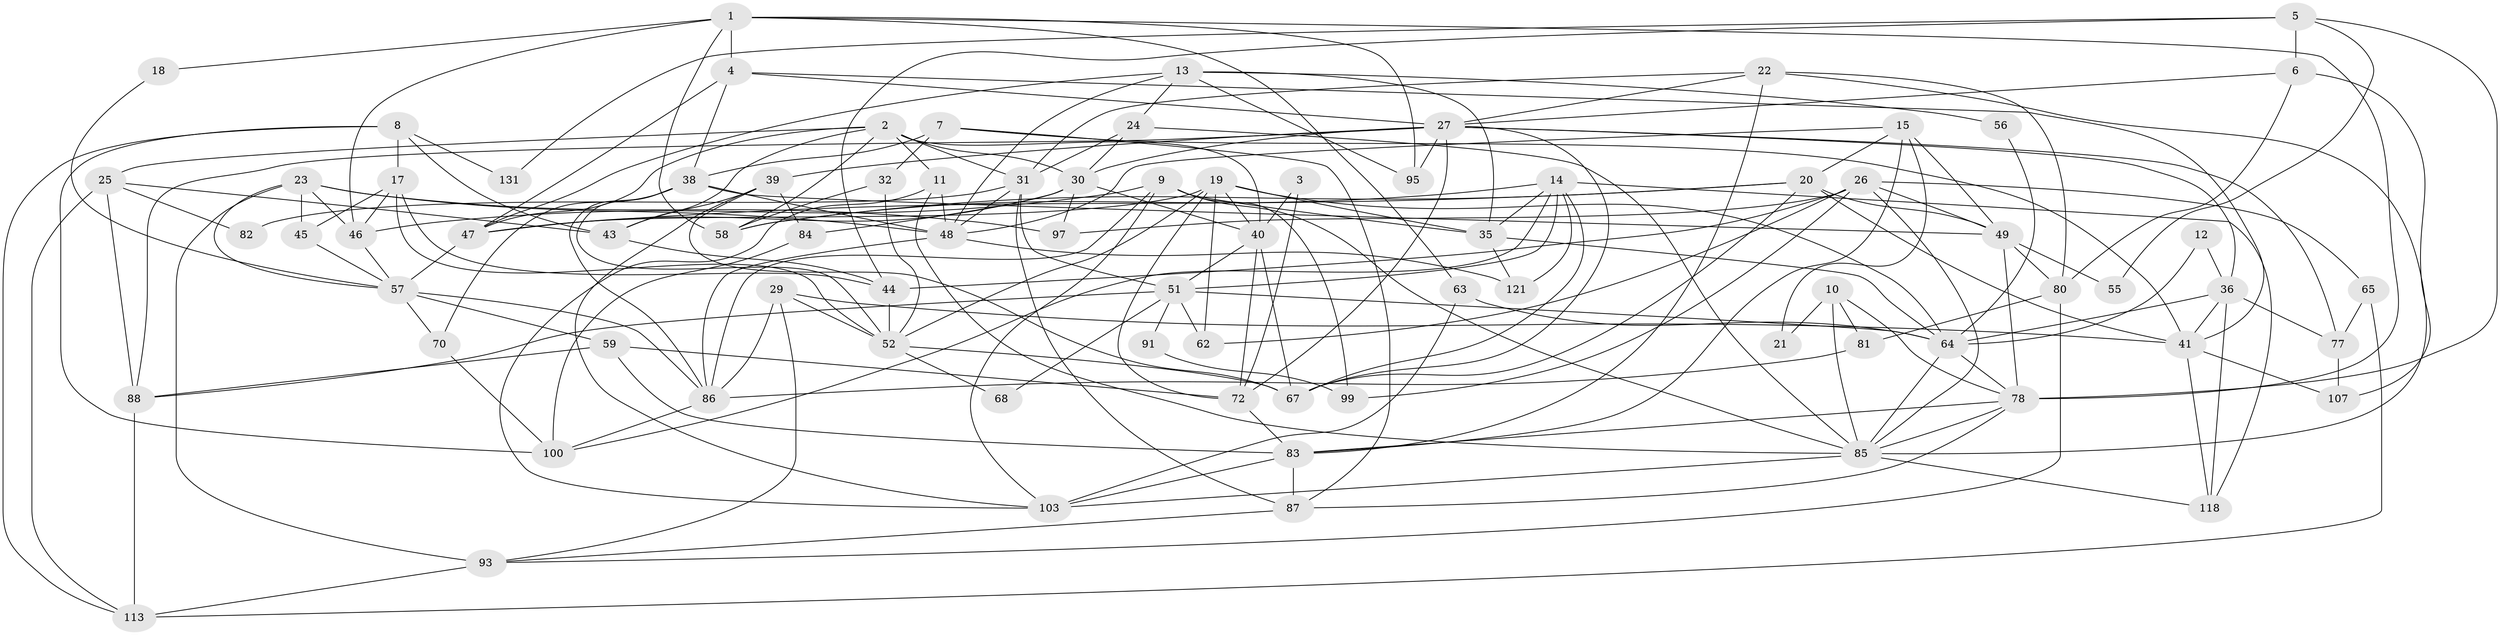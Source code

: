 // Generated by graph-tools (version 1.1) at 2025/23/03/03/25 07:23:59]
// undirected, 81 vertices, 204 edges
graph export_dot {
graph [start="1"]
  node [color=gray90,style=filled];
  1 [super="+75"];
  2 [super="+60"];
  3;
  4 [super="+92"];
  5;
  6 [super="+69"];
  7;
  8 [super="+16"];
  9 [super="+101"];
  10;
  11 [super="+116"];
  12;
  13 [super="+42"];
  14 [super="+34"];
  15 [super="+28"];
  17 [super="+54"];
  18;
  19 [super="+120"];
  20 [super="+37"];
  21;
  22;
  23 [super="+122"];
  24 [super="+71"];
  25 [super="+109"];
  26 [super="+129"];
  27 [super="+66"];
  29 [super="+98"];
  30 [super="+33"];
  31 [super="+110"];
  32;
  35 [super="+53"];
  36 [super="+61"];
  38 [super="+79"];
  39 [super="+90"];
  40 [super="+73"];
  41 [super="+125"];
  43 [super="+76"];
  44 [super="+50"];
  45;
  46 [super="+111"];
  47 [super="+117"];
  48 [super="+126"];
  49 [super="+112"];
  51 [super="+74"];
  52 [super="+102"];
  55;
  56;
  57 [super="+130"];
  58;
  59 [super="+106"];
  62;
  63;
  64 [super="+114"];
  65;
  67 [super="+94"];
  68;
  70;
  72 [super="+96"];
  77 [super="+108"];
  78 [super="+115"];
  80 [super="+104"];
  81;
  82;
  83 [super="+119"];
  84 [super="+123"];
  85 [super="+128"];
  86;
  87 [super="+124"];
  88 [super="+89"];
  91;
  93;
  95;
  97;
  99;
  100 [super="+127"];
  103 [super="+105"];
  107;
  113;
  118;
  121;
  131;
  1 -- 95;
  1 -- 63;
  1 -- 18;
  1 -- 4;
  1 -- 78;
  1 -- 58;
  1 -- 46;
  2 -- 58;
  2 -- 31;
  2 -- 25;
  2 -- 40;
  2 -- 11;
  2 -- 43;
  2 -- 47;
  2 -- 30;
  3 -- 40;
  3 -- 72;
  4 -- 41;
  4 -- 27;
  4 -- 47;
  4 -- 38;
  5 -- 78;
  5 -- 6;
  5 -- 55;
  5 -- 131;
  5 -- 44;
  6 -- 107;
  6 -- 27;
  6 -- 80;
  7 -- 87;
  7 -- 32;
  7 -- 38;
  7 -- 41;
  8 -- 100;
  8 -- 131;
  8 -- 113;
  8 -- 43;
  8 -- 17;
  9 -- 46;
  9 -- 103;
  9 -- 99;
  9 -- 85;
  9 -- 86;
  9 -- 35;
  10 -- 81;
  10 -- 85;
  10 -- 21;
  10 -- 78;
  11 -- 85;
  11 -- 103;
  11 -- 48;
  12 -- 36;
  12 -- 64;
  13 -- 24;
  13 -- 95;
  13 -- 56;
  13 -- 48;
  13 -- 35;
  13 -- 47;
  14 -- 118;
  14 -- 121;
  14 -- 58;
  14 -- 51;
  14 -- 100;
  14 -- 67;
  14 -- 35;
  15 -- 48;
  15 -- 21;
  15 -- 20;
  15 -- 83;
  15 -- 49;
  17 -- 52;
  17 -- 44;
  17 -- 45;
  17 -- 46;
  18 -- 57;
  19 -- 52;
  19 -- 40 [weight=2];
  19 -- 64;
  19 -- 72;
  19 -- 62;
  19 -- 35;
  19 -- 47;
  20 -- 58;
  20 -- 41;
  20 -- 47;
  20 -- 67;
  20 -- 49;
  22 -- 31;
  22 -- 85;
  22 -- 83;
  22 -- 27;
  22 -- 80;
  23 -- 93 [weight=2];
  23 -- 45;
  23 -- 57;
  23 -- 48;
  23 -- 97;
  23 -- 46;
  24 -- 85;
  24 -- 31;
  24 -- 30;
  25 -- 82;
  25 -- 43;
  25 -- 113;
  25 -- 88;
  26 -- 85;
  26 -- 99;
  26 -- 65;
  26 -- 97;
  26 -- 44;
  26 -- 62;
  26 -- 49;
  27 -- 36;
  27 -- 39;
  27 -- 77;
  27 -- 67;
  27 -- 88;
  27 -- 95;
  27 -- 72;
  27 -- 30;
  29 -- 86;
  29 -- 93;
  29 -- 52;
  29 -- 41;
  30 -- 47;
  30 -- 84;
  30 -- 97;
  30 -- 40;
  31 -- 51;
  31 -- 82;
  31 -- 87;
  31 -- 48;
  32 -- 58;
  32 -- 52;
  35 -- 64;
  35 -- 121;
  36 -- 77;
  36 -- 118;
  36 -- 41;
  36 -- 64;
  38 -- 70;
  38 -- 48;
  38 -- 52;
  38 -- 86;
  38 -- 49;
  39 -- 103;
  39 -- 67;
  39 -- 84 [weight=2];
  39 -- 43;
  40 -- 67;
  40 -- 72;
  40 -- 51;
  41 -- 107;
  41 -- 118;
  43 -- 44;
  44 -- 52;
  45 -- 57;
  46 -- 57;
  47 -- 57;
  48 -- 121;
  48 -- 86;
  49 -- 55;
  49 -- 80;
  49 -- 78;
  51 -- 64;
  51 -- 91;
  51 -- 68;
  51 -- 62;
  51 -- 88;
  52 -- 68 [weight=2];
  52 -- 67;
  56 -- 64;
  57 -- 86;
  57 -- 70;
  57 -- 59;
  59 -- 83;
  59 -- 72;
  59 -- 88;
  63 -- 64;
  63 -- 103;
  64 -- 85;
  64 -- 78;
  65 -- 77 [weight=2];
  65 -- 113;
  70 -- 100;
  72 -- 83;
  77 -- 107;
  78 -- 83;
  78 -- 87;
  78 -- 85;
  80 -- 93;
  80 -- 81;
  81 -- 86;
  83 -- 103;
  83 -- 87;
  84 -- 100;
  85 -- 118;
  85 -- 103;
  86 -- 100;
  87 -- 93;
  88 -- 113;
  91 -- 99;
  93 -- 113;
}

